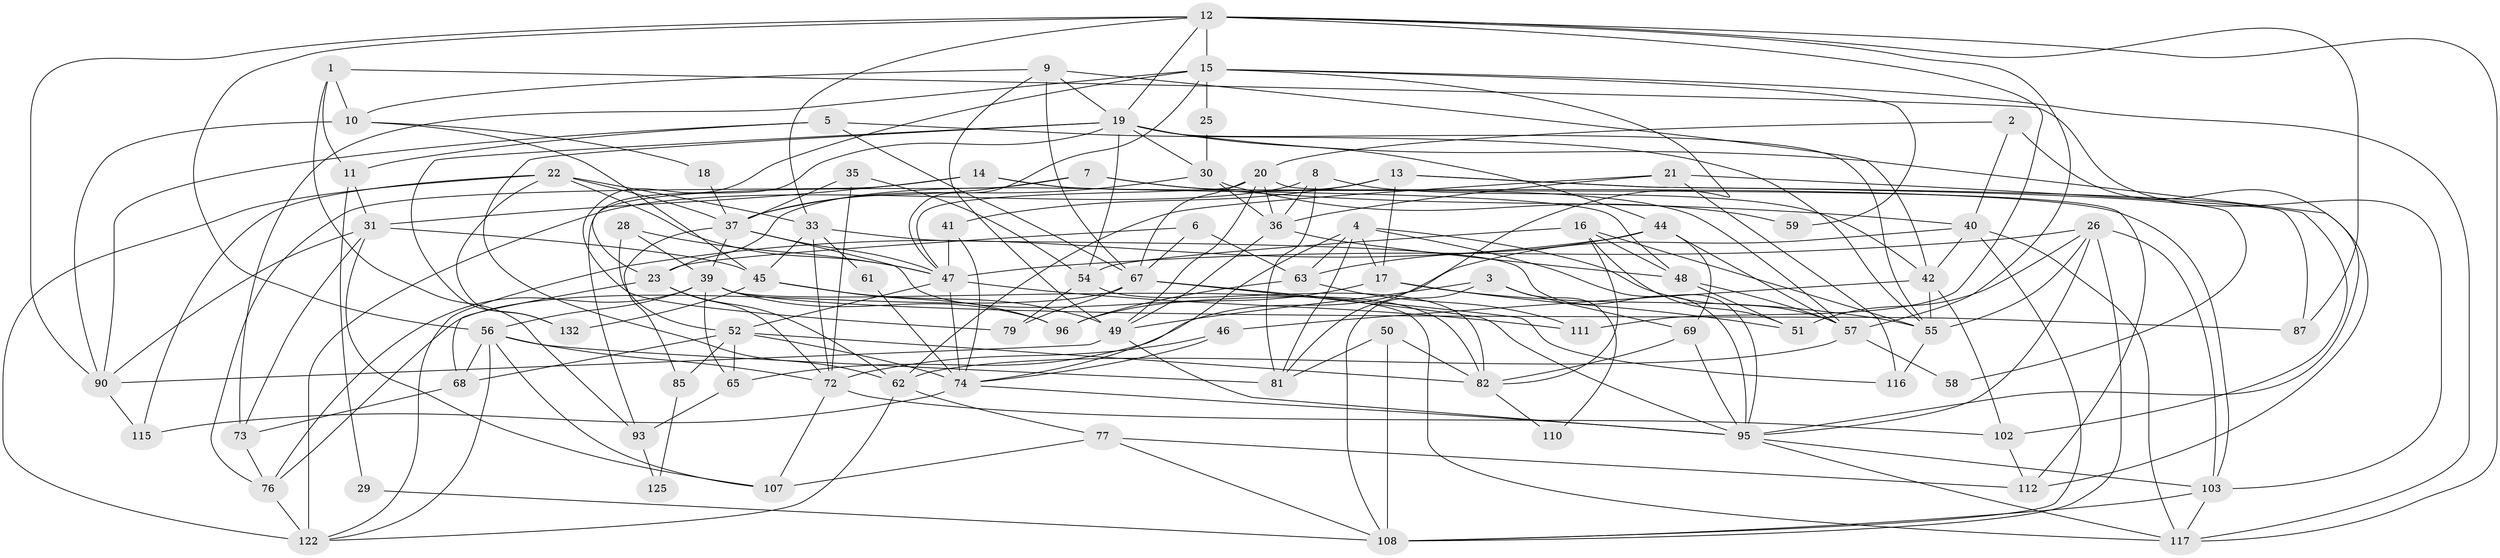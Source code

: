 // original degree distribution, {4: 0.3308270676691729, 3: 0.24812030075187969, 5: 0.18796992481203006, 2: 0.11278195488721804, 6: 0.08270676691729323, 8: 0.007518796992481203, 7: 0.03007518796992481}
// Generated by graph-tools (version 1.1) at 2025/41/03/06/25 10:41:57]
// undirected, 86 vertices, 213 edges
graph export_dot {
graph [start="1"]
  node [color=gray90,style=filled];
  1;
  2;
  3;
  4 [super="+64"];
  5 [super="+89"];
  6 [super="+70"];
  7 [super="+43"];
  8 [super="+38"];
  9 [super="+119"];
  10 [super="+78"];
  11;
  12 [super="+97"];
  13 [super="+104"];
  14;
  15 [super="+130"];
  16;
  17 [super="+27"];
  18;
  19 [super="+91"];
  20 [super="+24"];
  21 [super="+129"];
  22 [super="+88"];
  23;
  25;
  26 [super="+127"];
  28;
  29;
  30 [super="+32"];
  31 [super="+60"];
  33 [super="+34"];
  35;
  36;
  37 [super="+53"];
  39 [super="+86"];
  40 [super="+75"];
  41;
  42 [super="+113"];
  44;
  45 [super="+114"];
  46;
  47 [super="+126"];
  48 [super="+128"];
  49 [super="+109"];
  50;
  51;
  52;
  54 [super="+66"];
  55 [super="+101"];
  56 [super="+71"];
  57 [super="+94"];
  58;
  59;
  61;
  62 [super="+80"];
  63 [super="+84"];
  65;
  67 [super="+92"];
  68 [super="+105"];
  69;
  72 [super="+106"];
  73;
  74 [super="+83"];
  76 [super="+121"];
  77;
  79;
  81 [super="+98"];
  82 [super="+99"];
  85;
  87;
  90;
  93;
  95 [super="+100"];
  96;
  102;
  103 [super="+133"];
  107;
  108 [super="+118"];
  110;
  111;
  112;
  115 [super="+123"];
  116 [super="+120"];
  117 [super="+131"];
  122 [super="+124"];
  125;
  132;
  1 -- 93;
  1 -- 10;
  1 -- 11;
  1 -- 103;
  2 -- 40;
  2 -- 95;
  2 -- 20;
  3 -- 49;
  3 -- 108;
  3 -- 69;
  3 -- 110;
  4 -- 81;
  4 -- 74;
  4 -- 57;
  4 -- 63;
  4 -- 17;
  4 -- 95;
  5 -- 55;
  5 -- 90;
  5 -- 11;
  5 -- 67;
  6 -- 67;
  6 -- 23;
  6 -- 63;
  7 -- 37;
  7 -- 93;
  7 -- 40;
  7 -- 57;
  8 -- 42;
  8 -- 81;
  8 -- 122;
  8 -- 36;
  9 -- 42;
  9 -- 49;
  9 -- 67;
  9 -- 10;
  9 -- 19;
  10 -- 90;
  10 -- 18;
  10 -- 45;
  11 -- 29;
  11 -- 31;
  12 -- 90;
  12 -- 15;
  12 -- 19;
  12 -- 87;
  12 -- 117;
  12 -- 33;
  12 -- 56;
  12 -- 111;
  12 -- 57;
  13 -- 87;
  13 -- 41;
  13 -- 17;
  13 -- 58;
  13 -- 23;
  14 -- 76;
  14 -- 48;
  14 -- 103;
  14 -- 31;
  15 -- 25;
  15 -- 47;
  15 -- 73;
  15 -- 79;
  15 -- 59;
  15 -- 117;
  15 -- 81;
  16 -- 54;
  16 -- 51;
  16 -- 55;
  16 -- 82;
  16 -- 48;
  17 -- 96;
  17 -- 51;
  17 -- 55;
  18 -- 37;
  19 -- 112;
  19 -- 23;
  19 -- 44;
  19 -- 55;
  19 -- 132;
  19 -- 54 [weight=2];
  19 -- 62;
  19 -- 30;
  20 -- 67;
  20 -- 36;
  20 -- 47;
  20 -- 112;
  20 -- 49;
  21 -- 36;
  21 -- 102;
  21 -- 62;
  21 -- 116;
  22 -- 47;
  22 -- 37;
  22 -- 33;
  22 -- 122;
  22 -- 115;
  22 -- 132;
  23 -- 68;
  23 -- 62;
  23 -- 72;
  25 -- 30;
  26 -- 51;
  26 -- 55;
  26 -- 47;
  26 -- 95;
  26 -- 103;
  26 -- 108;
  28 -- 47;
  28 -- 52;
  28 -- 39;
  29 -- 108;
  30 -- 59;
  30 -- 36;
  30 -- 37;
  31 -- 73;
  31 -- 90;
  31 -- 107;
  31 -- 45;
  33 -- 45;
  33 -- 72;
  33 -- 61;
  33 -- 95;
  35 -- 54;
  35 -- 37;
  35 -- 72;
  36 -- 48;
  36 -- 49;
  37 -- 82;
  37 -- 39;
  37 -- 85;
  37 -- 47;
  39 -- 65;
  39 -- 56;
  39 -- 96;
  39 -- 87;
  39 -- 76;
  39 -- 117;
  40 -- 108;
  40 -- 65;
  40 -- 117;
  40 -- 42;
  41 -- 47;
  41 -- 74;
  42 -- 46;
  42 -- 55;
  42 -- 102;
  44 -- 69;
  44 -- 57;
  44 -- 122;
  44 -- 63;
  45 -- 96;
  45 -- 132;
  45 -- 49;
  46 -- 72;
  46 -- 74;
  47 -- 52;
  47 -- 74;
  47 -- 111;
  48 -- 51;
  48 -- 57;
  49 -- 90;
  49 -- 95;
  50 -- 82;
  50 -- 108;
  50 -- 81;
  52 -- 65;
  52 -- 68;
  52 -- 82;
  52 -- 85;
  52 -- 74;
  54 -- 82;
  54 -- 79;
  55 -- 116 [weight=2];
  56 -- 72;
  56 -- 81 [weight=2];
  56 -- 68;
  56 -- 122;
  56 -- 107;
  57 -- 58;
  57 -- 62;
  61 -- 74;
  62 -- 77;
  62 -- 122;
  63 -- 111;
  63 -- 96;
  65 -- 93;
  67 -- 95;
  67 -- 79;
  67 -- 116;
  67 -- 76;
  68 -- 73;
  69 -- 82;
  69 -- 95;
  72 -- 107;
  72 -- 102;
  73 -- 76;
  74 -- 115;
  74 -- 95;
  76 -- 122 [weight=2];
  77 -- 112;
  77 -- 107;
  77 -- 108;
  82 -- 110;
  85 -- 125;
  90 -- 115;
  93 -- 125;
  95 -- 117;
  95 -- 103;
  102 -- 112;
  103 -- 117;
  103 -- 108;
}
